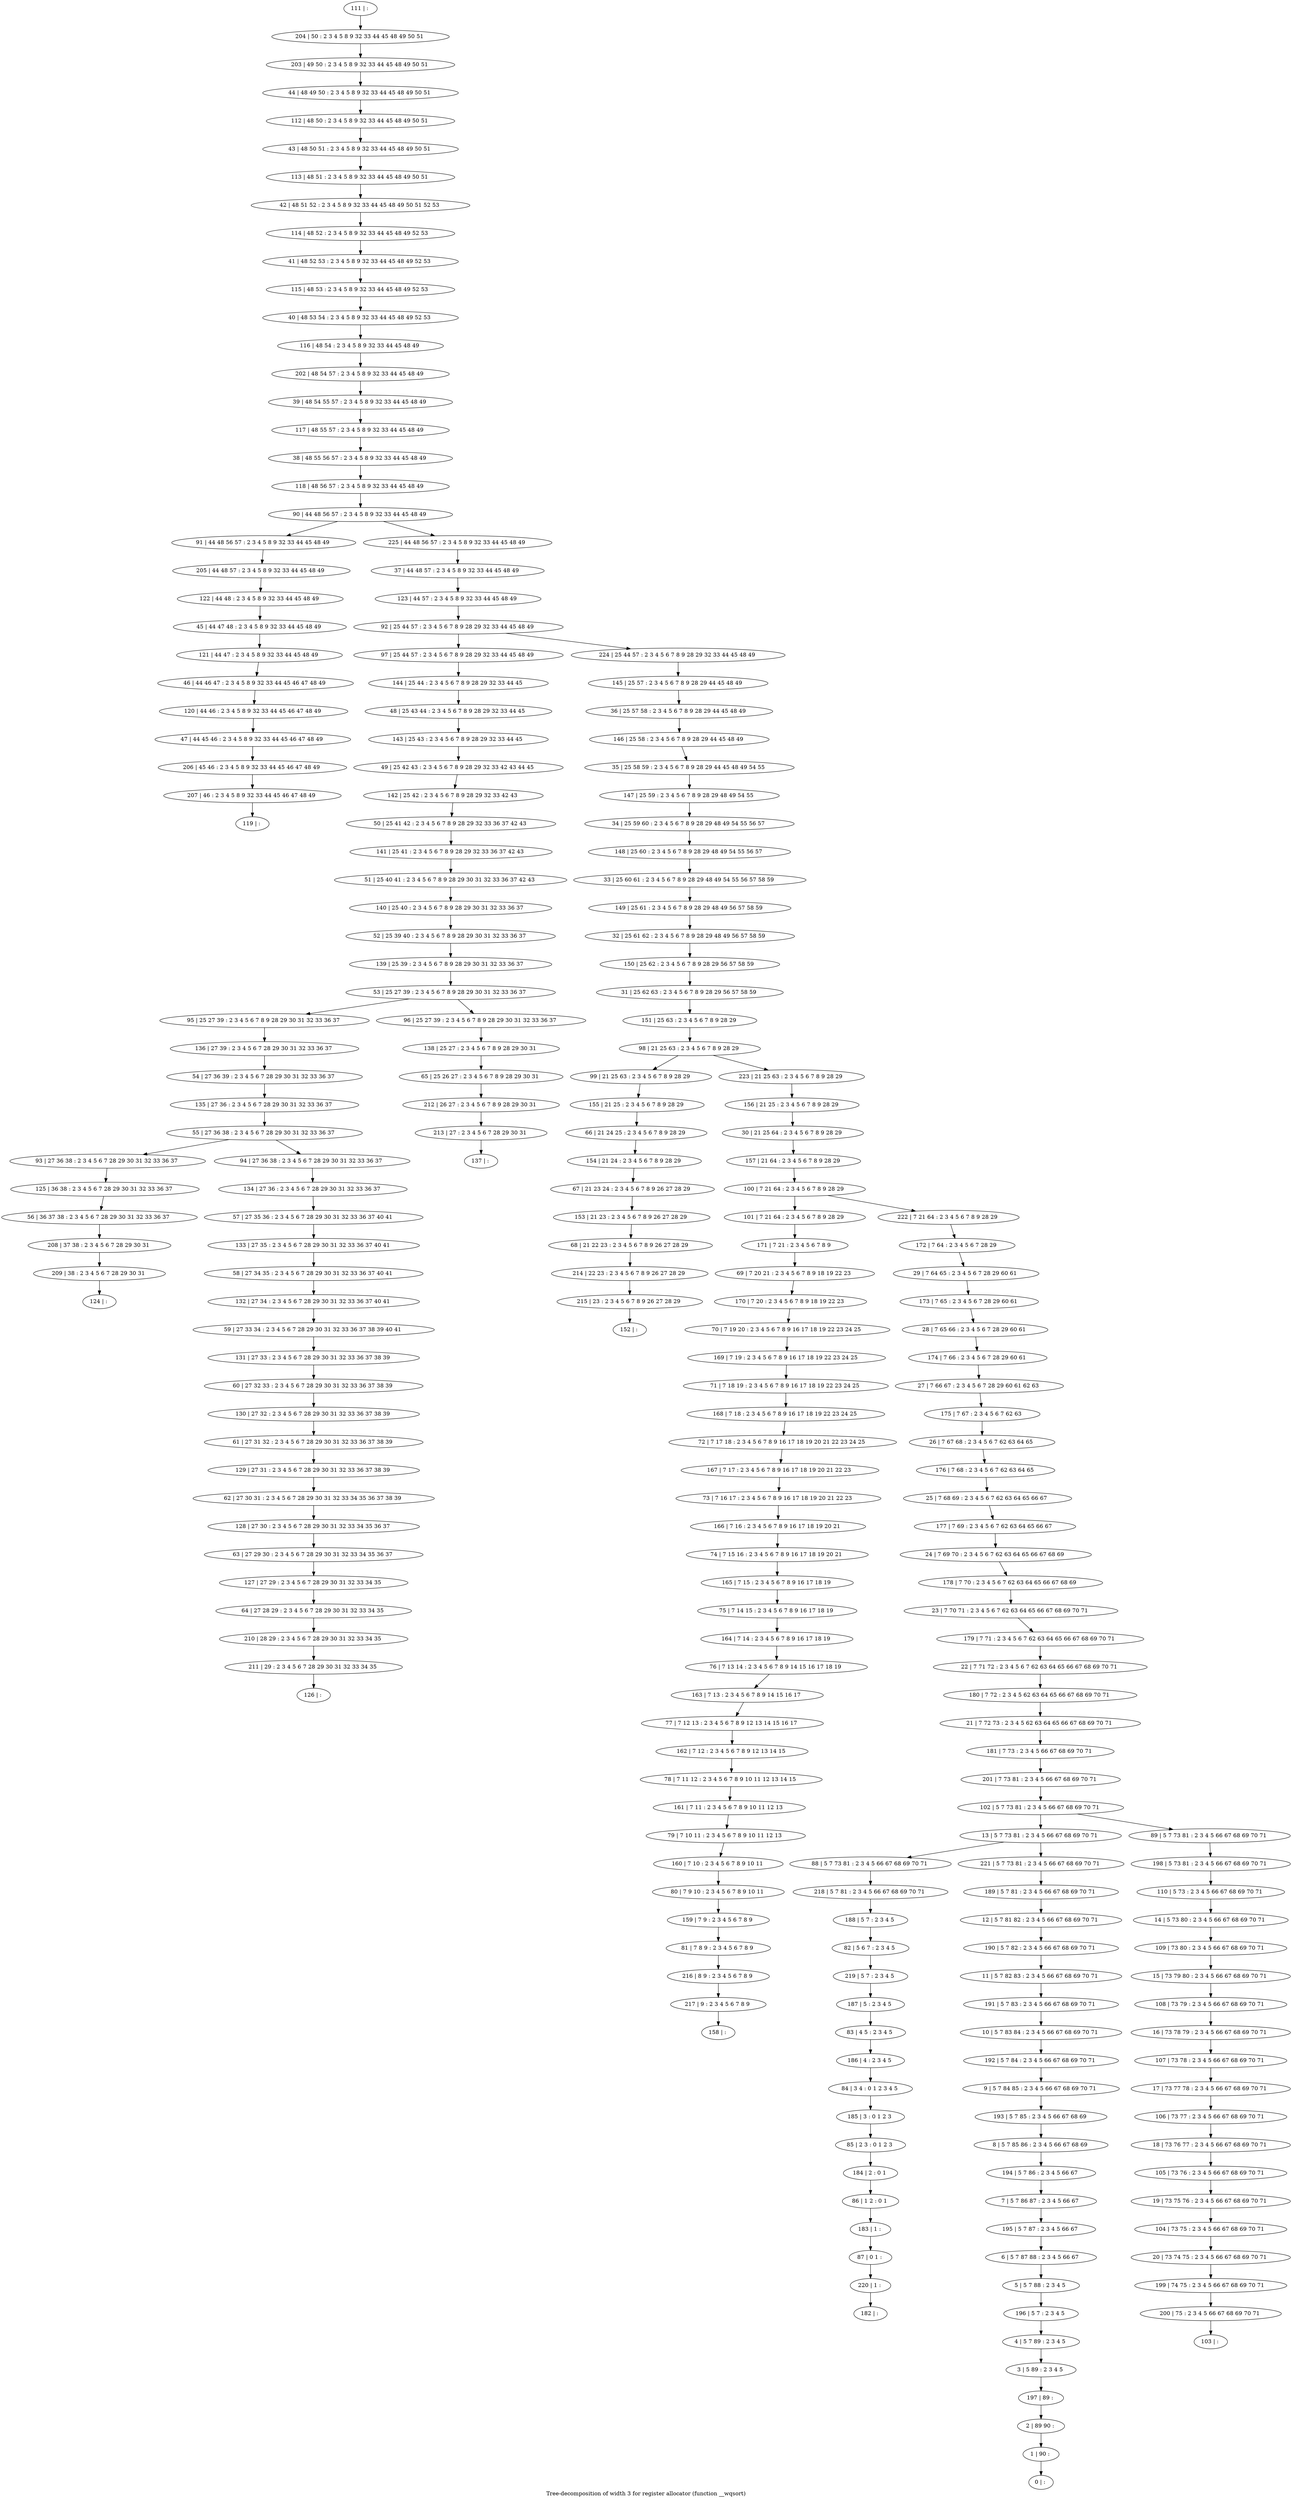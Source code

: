 digraph G {
graph [label="Tree-decomposition of width 3 for register allocator (function __wqsort)"]
0[label="0 | : "];
1[label="1 | 90 : "];
2[label="2 | 89 90 : "];
3[label="3 | 5 89 : 2 3 4 5 "];
4[label="4 | 5 7 89 : 2 3 4 5 "];
5[label="5 | 5 7 88 : 2 3 4 5 "];
6[label="6 | 5 7 87 88 : 2 3 4 5 66 67 "];
7[label="7 | 5 7 86 87 : 2 3 4 5 66 67 "];
8[label="8 | 5 7 85 86 : 2 3 4 5 66 67 68 69 "];
9[label="9 | 5 7 84 85 : 2 3 4 5 66 67 68 69 70 71 "];
10[label="10 | 5 7 83 84 : 2 3 4 5 66 67 68 69 70 71 "];
11[label="11 | 5 7 82 83 : 2 3 4 5 66 67 68 69 70 71 "];
12[label="12 | 5 7 81 82 : 2 3 4 5 66 67 68 69 70 71 "];
13[label="13 | 5 7 73 81 : 2 3 4 5 66 67 68 69 70 71 "];
14[label="14 | 5 73 80 : 2 3 4 5 66 67 68 69 70 71 "];
15[label="15 | 73 79 80 : 2 3 4 5 66 67 68 69 70 71 "];
16[label="16 | 73 78 79 : 2 3 4 5 66 67 68 69 70 71 "];
17[label="17 | 73 77 78 : 2 3 4 5 66 67 68 69 70 71 "];
18[label="18 | 73 76 77 : 2 3 4 5 66 67 68 69 70 71 "];
19[label="19 | 73 75 76 : 2 3 4 5 66 67 68 69 70 71 "];
20[label="20 | 73 74 75 : 2 3 4 5 66 67 68 69 70 71 "];
21[label="21 | 7 72 73 : 2 3 4 5 62 63 64 65 66 67 68 69 70 71 "];
22[label="22 | 7 71 72 : 2 3 4 5 6 7 62 63 64 65 66 67 68 69 70 71 "];
23[label="23 | 7 70 71 : 2 3 4 5 6 7 62 63 64 65 66 67 68 69 70 71 "];
24[label="24 | 7 69 70 : 2 3 4 5 6 7 62 63 64 65 66 67 68 69 "];
25[label="25 | 7 68 69 : 2 3 4 5 6 7 62 63 64 65 66 67 "];
26[label="26 | 7 67 68 : 2 3 4 5 6 7 62 63 64 65 "];
27[label="27 | 7 66 67 : 2 3 4 5 6 7 28 29 60 61 62 63 "];
28[label="28 | 7 65 66 : 2 3 4 5 6 7 28 29 60 61 "];
29[label="29 | 7 64 65 : 2 3 4 5 6 7 28 29 60 61 "];
30[label="30 | 21 25 64 : 2 3 4 5 6 7 8 9 28 29 "];
31[label="31 | 25 62 63 : 2 3 4 5 6 7 8 9 28 29 56 57 58 59 "];
32[label="32 | 25 61 62 : 2 3 4 5 6 7 8 9 28 29 48 49 56 57 58 59 "];
33[label="33 | 25 60 61 : 2 3 4 5 6 7 8 9 28 29 48 49 54 55 56 57 58 59 "];
34[label="34 | 25 59 60 : 2 3 4 5 6 7 8 9 28 29 48 49 54 55 56 57 "];
35[label="35 | 25 58 59 : 2 3 4 5 6 7 8 9 28 29 44 45 48 49 54 55 "];
36[label="36 | 25 57 58 : 2 3 4 5 6 7 8 9 28 29 44 45 48 49 "];
37[label="37 | 44 48 57 : 2 3 4 5 8 9 32 33 44 45 48 49 "];
38[label="38 | 48 55 56 57 : 2 3 4 5 8 9 32 33 44 45 48 49 "];
39[label="39 | 48 54 55 57 : 2 3 4 5 8 9 32 33 44 45 48 49 "];
40[label="40 | 48 53 54 : 2 3 4 5 8 9 32 33 44 45 48 49 52 53 "];
41[label="41 | 48 52 53 : 2 3 4 5 8 9 32 33 44 45 48 49 52 53 "];
42[label="42 | 48 51 52 : 2 3 4 5 8 9 32 33 44 45 48 49 50 51 52 53 "];
43[label="43 | 48 50 51 : 2 3 4 5 8 9 32 33 44 45 48 49 50 51 "];
44[label="44 | 48 49 50 : 2 3 4 5 8 9 32 33 44 45 48 49 50 51 "];
45[label="45 | 44 47 48 : 2 3 4 5 8 9 32 33 44 45 48 49 "];
46[label="46 | 44 46 47 : 2 3 4 5 8 9 32 33 44 45 46 47 48 49 "];
47[label="47 | 44 45 46 : 2 3 4 5 8 9 32 33 44 45 46 47 48 49 "];
48[label="48 | 25 43 44 : 2 3 4 5 6 7 8 9 28 29 32 33 44 45 "];
49[label="49 | 25 42 43 : 2 3 4 5 6 7 8 9 28 29 32 33 42 43 44 45 "];
50[label="50 | 25 41 42 : 2 3 4 5 6 7 8 9 28 29 32 33 36 37 42 43 "];
51[label="51 | 25 40 41 : 2 3 4 5 6 7 8 9 28 29 30 31 32 33 36 37 42 43 "];
52[label="52 | 25 39 40 : 2 3 4 5 6 7 8 9 28 29 30 31 32 33 36 37 "];
53[label="53 | 25 27 39 : 2 3 4 5 6 7 8 9 28 29 30 31 32 33 36 37 "];
54[label="54 | 27 36 39 : 2 3 4 5 6 7 28 29 30 31 32 33 36 37 "];
55[label="55 | 27 36 38 : 2 3 4 5 6 7 28 29 30 31 32 33 36 37 "];
56[label="56 | 36 37 38 : 2 3 4 5 6 7 28 29 30 31 32 33 36 37 "];
57[label="57 | 27 35 36 : 2 3 4 5 6 7 28 29 30 31 32 33 36 37 40 41 "];
58[label="58 | 27 34 35 : 2 3 4 5 6 7 28 29 30 31 32 33 36 37 40 41 "];
59[label="59 | 27 33 34 : 2 3 4 5 6 7 28 29 30 31 32 33 36 37 38 39 40 41 "];
60[label="60 | 27 32 33 : 2 3 4 5 6 7 28 29 30 31 32 33 36 37 38 39 "];
61[label="61 | 27 31 32 : 2 3 4 5 6 7 28 29 30 31 32 33 36 37 38 39 "];
62[label="62 | 27 30 31 : 2 3 4 5 6 7 28 29 30 31 32 33 34 35 36 37 38 39 "];
63[label="63 | 27 29 30 : 2 3 4 5 6 7 28 29 30 31 32 33 34 35 36 37 "];
64[label="64 | 27 28 29 : 2 3 4 5 6 7 28 29 30 31 32 33 34 35 "];
65[label="65 | 25 26 27 : 2 3 4 5 6 7 8 9 28 29 30 31 "];
66[label="66 | 21 24 25 : 2 3 4 5 6 7 8 9 28 29 "];
67[label="67 | 21 23 24 : 2 3 4 5 6 7 8 9 26 27 28 29 "];
68[label="68 | 21 22 23 : 2 3 4 5 6 7 8 9 26 27 28 29 "];
69[label="69 | 7 20 21 : 2 3 4 5 6 7 8 9 18 19 22 23 "];
70[label="70 | 7 19 20 : 2 3 4 5 6 7 8 9 16 17 18 19 22 23 24 25 "];
71[label="71 | 7 18 19 : 2 3 4 5 6 7 8 9 16 17 18 19 22 23 24 25 "];
72[label="72 | 7 17 18 : 2 3 4 5 6 7 8 9 16 17 18 19 20 21 22 23 24 25 "];
73[label="73 | 7 16 17 : 2 3 4 5 6 7 8 9 16 17 18 19 20 21 22 23 "];
74[label="74 | 7 15 16 : 2 3 4 5 6 7 8 9 16 17 18 19 20 21 "];
75[label="75 | 7 14 15 : 2 3 4 5 6 7 8 9 16 17 18 19 "];
76[label="76 | 7 13 14 : 2 3 4 5 6 7 8 9 14 15 16 17 18 19 "];
77[label="77 | 7 12 13 : 2 3 4 5 6 7 8 9 12 13 14 15 16 17 "];
78[label="78 | 7 11 12 : 2 3 4 5 6 7 8 9 10 11 12 13 14 15 "];
79[label="79 | 7 10 11 : 2 3 4 5 6 7 8 9 10 11 12 13 "];
80[label="80 | 7 9 10 : 2 3 4 5 6 7 8 9 10 11 "];
81[label="81 | 7 8 9 : 2 3 4 5 6 7 8 9 "];
82[label="82 | 5 6 7 : 2 3 4 5 "];
83[label="83 | 4 5 : 2 3 4 5 "];
84[label="84 | 3 4 : 0 1 2 3 4 5 "];
85[label="85 | 2 3 : 0 1 2 3 "];
86[label="86 | 1 2 : 0 1 "];
87[label="87 | 0 1 : "];
88[label="88 | 5 7 73 81 : 2 3 4 5 66 67 68 69 70 71 "];
89[label="89 | 5 7 73 81 : 2 3 4 5 66 67 68 69 70 71 "];
90[label="90 | 44 48 56 57 : 2 3 4 5 8 9 32 33 44 45 48 49 "];
91[label="91 | 44 48 56 57 : 2 3 4 5 8 9 32 33 44 45 48 49 "];
92[label="92 | 25 44 57 : 2 3 4 5 6 7 8 9 28 29 32 33 44 45 48 49 "];
93[label="93 | 27 36 38 : 2 3 4 5 6 7 28 29 30 31 32 33 36 37 "];
94[label="94 | 27 36 38 : 2 3 4 5 6 7 28 29 30 31 32 33 36 37 "];
95[label="95 | 25 27 39 : 2 3 4 5 6 7 8 9 28 29 30 31 32 33 36 37 "];
96[label="96 | 25 27 39 : 2 3 4 5 6 7 8 9 28 29 30 31 32 33 36 37 "];
97[label="97 | 25 44 57 : 2 3 4 5 6 7 8 9 28 29 32 33 44 45 48 49 "];
98[label="98 | 21 25 63 : 2 3 4 5 6 7 8 9 28 29 "];
99[label="99 | 21 25 63 : 2 3 4 5 6 7 8 9 28 29 "];
100[label="100 | 7 21 64 : 2 3 4 5 6 7 8 9 28 29 "];
101[label="101 | 7 21 64 : 2 3 4 5 6 7 8 9 28 29 "];
102[label="102 | 5 7 73 81 : 2 3 4 5 66 67 68 69 70 71 "];
103[label="103 | : "];
104[label="104 | 73 75 : 2 3 4 5 66 67 68 69 70 71 "];
105[label="105 | 73 76 : 2 3 4 5 66 67 68 69 70 71 "];
106[label="106 | 73 77 : 2 3 4 5 66 67 68 69 70 71 "];
107[label="107 | 73 78 : 2 3 4 5 66 67 68 69 70 71 "];
108[label="108 | 73 79 : 2 3 4 5 66 67 68 69 70 71 "];
109[label="109 | 73 80 : 2 3 4 5 66 67 68 69 70 71 "];
110[label="110 | 5 73 : 2 3 4 5 66 67 68 69 70 71 "];
111[label="111 | : "];
112[label="112 | 48 50 : 2 3 4 5 8 9 32 33 44 45 48 49 50 51 "];
113[label="113 | 48 51 : 2 3 4 5 8 9 32 33 44 45 48 49 50 51 "];
114[label="114 | 48 52 : 2 3 4 5 8 9 32 33 44 45 48 49 52 53 "];
115[label="115 | 48 53 : 2 3 4 5 8 9 32 33 44 45 48 49 52 53 "];
116[label="116 | 48 54 : 2 3 4 5 8 9 32 33 44 45 48 49 "];
117[label="117 | 48 55 57 : 2 3 4 5 8 9 32 33 44 45 48 49 "];
118[label="118 | 48 56 57 : 2 3 4 5 8 9 32 33 44 45 48 49 "];
119[label="119 | : "];
120[label="120 | 44 46 : 2 3 4 5 8 9 32 33 44 45 46 47 48 49 "];
121[label="121 | 44 47 : 2 3 4 5 8 9 32 33 44 45 48 49 "];
122[label="122 | 44 48 : 2 3 4 5 8 9 32 33 44 45 48 49 "];
123[label="123 | 44 57 : 2 3 4 5 8 9 32 33 44 45 48 49 "];
124[label="124 | : "];
125[label="125 | 36 38 : 2 3 4 5 6 7 28 29 30 31 32 33 36 37 "];
126[label="126 | : "];
127[label="127 | 27 29 : 2 3 4 5 6 7 28 29 30 31 32 33 34 35 "];
128[label="128 | 27 30 : 2 3 4 5 6 7 28 29 30 31 32 33 34 35 36 37 "];
129[label="129 | 27 31 : 2 3 4 5 6 7 28 29 30 31 32 33 36 37 38 39 "];
130[label="130 | 27 32 : 2 3 4 5 6 7 28 29 30 31 32 33 36 37 38 39 "];
131[label="131 | 27 33 : 2 3 4 5 6 7 28 29 30 31 32 33 36 37 38 39 "];
132[label="132 | 27 34 : 2 3 4 5 6 7 28 29 30 31 32 33 36 37 40 41 "];
133[label="133 | 27 35 : 2 3 4 5 6 7 28 29 30 31 32 33 36 37 40 41 "];
134[label="134 | 27 36 : 2 3 4 5 6 7 28 29 30 31 32 33 36 37 "];
135[label="135 | 27 36 : 2 3 4 5 6 7 28 29 30 31 32 33 36 37 "];
136[label="136 | 27 39 : 2 3 4 5 6 7 28 29 30 31 32 33 36 37 "];
137[label="137 | : "];
138[label="138 | 25 27 : 2 3 4 5 6 7 8 9 28 29 30 31 "];
139[label="139 | 25 39 : 2 3 4 5 6 7 8 9 28 29 30 31 32 33 36 37 "];
140[label="140 | 25 40 : 2 3 4 5 6 7 8 9 28 29 30 31 32 33 36 37 "];
141[label="141 | 25 41 : 2 3 4 5 6 7 8 9 28 29 32 33 36 37 42 43 "];
142[label="142 | 25 42 : 2 3 4 5 6 7 8 9 28 29 32 33 42 43 "];
143[label="143 | 25 43 : 2 3 4 5 6 7 8 9 28 29 32 33 44 45 "];
144[label="144 | 25 44 : 2 3 4 5 6 7 8 9 28 29 32 33 44 45 "];
145[label="145 | 25 57 : 2 3 4 5 6 7 8 9 28 29 44 45 48 49 "];
146[label="146 | 25 58 : 2 3 4 5 6 7 8 9 28 29 44 45 48 49 "];
147[label="147 | 25 59 : 2 3 4 5 6 7 8 9 28 29 48 49 54 55 "];
148[label="148 | 25 60 : 2 3 4 5 6 7 8 9 28 29 48 49 54 55 56 57 "];
149[label="149 | 25 61 : 2 3 4 5 6 7 8 9 28 29 48 49 56 57 58 59 "];
150[label="150 | 25 62 : 2 3 4 5 6 7 8 9 28 29 56 57 58 59 "];
151[label="151 | 25 63 : 2 3 4 5 6 7 8 9 28 29 "];
152[label="152 | : "];
153[label="153 | 21 23 : 2 3 4 5 6 7 8 9 26 27 28 29 "];
154[label="154 | 21 24 : 2 3 4 5 6 7 8 9 28 29 "];
155[label="155 | 21 25 : 2 3 4 5 6 7 8 9 28 29 "];
156[label="156 | 21 25 : 2 3 4 5 6 7 8 9 28 29 "];
157[label="157 | 21 64 : 2 3 4 5 6 7 8 9 28 29 "];
158[label="158 | : "];
159[label="159 | 7 9 : 2 3 4 5 6 7 8 9 "];
160[label="160 | 7 10 : 2 3 4 5 6 7 8 9 10 11 "];
161[label="161 | 7 11 : 2 3 4 5 6 7 8 9 10 11 12 13 "];
162[label="162 | 7 12 : 2 3 4 5 6 7 8 9 12 13 14 15 "];
163[label="163 | 7 13 : 2 3 4 5 6 7 8 9 14 15 16 17 "];
164[label="164 | 7 14 : 2 3 4 5 6 7 8 9 16 17 18 19 "];
165[label="165 | 7 15 : 2 3 4 5 6 7 8 9 16 17 18 19 "];
166[label="166 | 7 16 : 2 3 4 5 6 7 8 9 16 17 18 19 20 21 "];
167[label="167 | 7 17 : 2 3 4 5 6 7 8 9 16 17 18 19 20 21 22 23 "];
168[label="168 | 7 18 : 2 3 4 5 6 7 8 9 16 17 18 19 22 23 24 25 "];
169[label="169 | 7 19 : 2 3 4 5 6 7 8 9 16 17 18 19 22 23 24 25 "];
170[label="170 | 7 20 : 2 3 4 5 6 7 8 9 18 19 22 23 "];
171[label="171 | 7 21 : 2 3 4 5 6 7 8 9 "];
172[label="172 | 7 64 : 2 3 4 5 6 7 28 29 "];
173[label="173 | 7 65 : 2 3 4 5 6 7 28 29 60 61 "];
174[label="174 | 7 66 : 2 3 4 5 6 7 28 29 60 61 "];
175[label="175 | 7 67 : 2 3 4 5 6 7 62 63 "];
176[label="176 | 7 68 : 2 3 4 5 6 7 62 63 64 65 "];
177[label="177 | 7 69 : 2 3 4 5 6 7 62 63 64 65 66 67 "];
178[label="178 | 7 70 : 2 3 4 5 6 7 62 63 64 65 66 67 68 69 "];
179[label="179 | 7 71 : 2 3 4 5 6 7 62 63 64 65 66 67 68 69 70 71 "];
180[label="180 | 7 72 : 2 3 4 5 62 63 64 65 66 67 68 69 70 71 "];
181[label="181 | 7 73 : 2 3 4 5 66 67 68 69 70 71 "];
182[label="182 | : "];
183[label="183 | 1 : "];
184[label="184 | 2 : 0 1 "];
185[label="185 | 3 : 0 1 2 3 "];
186[label="186 | 4 : 2 3 4 5 "];
187[label="187 | 5 : 2 3 4 5 "];
188[label="188 | 5 7 : 2 3 4 5 "];
189[label="189 | 5 7 81 : 2 3 4 5 66 67 68 69 70 71 "];
190[label="190 | 5 7 82 : 2 3 4 5 66 67 68 69 70 71 "];
191[label="191 | 5 7 83 : 2 3 4 5 66 67 68 69 70 71 "];
192[label="192 | 5 7 84 : 2 3 4 5 66 67 68 69 70 71 "];
193[label="193 | 5 7 85 : 2 3 4 5 66 67 68 69 "];
194[label="194 | 5 7 86 : 2 3 4 5 66 67 "];
195[label="195 | 5 7 87 : 2 3 4 5 66 67 "];
196[label="196 | 5 7 : 2 3 4 5 "];
197[label="197 | 89 : "];
198[label="198 | 5 73 81 : 2 3 4 5 66 67 68 69 70 71 "];
199[label="199 | 74 75 : 2 3 4 5 66 67 68 69 70 71 "];
200[label="200 | 75 : 2 3 4 5 66 67 68 69 70 71 "];
201[label="201 | 7 73 81 : 2 3 4 5 66 67 68 69 70 71 "];
202[label="202 | 48 54 57 : 2 3 4 5 8 9 32 33 44 45 48 49 "];
203[label="203 | 49 50 : 2 3 4 5 8 9 32 33 44 45 48 49 50 51 "];
204[label="204 | 50 : 2 3 4 5 8 9 32 33 44 45 48 49 50 51 "];
205[label="205 | 44 48 57 : 2 3 4 5 8 9 32 33 44 45 48 49 "];
206[label="206 | 45 46 : 2 3 4 5 8 9 32 33 44 45 46 47 48 49 "];
207[label="207 | 46 : 2 3 4 5 8 9 32 33 44 45 46 47 48 49 "];
208[label="208 | 37 38 : 2 3 4 5 6 7 28 29 30 31 "];
209[label="209 | 38 : 2 3 4 5 6 7 28 29 30 31 "];
210[label="210 | 28 29 : 2 3 4 5 6 7 28 29 30 31 32 33 34 35 "];
211[label="211 | 29 : 2 3 4 5 6 7 28 29 30 31 32 33 34 35 "];
212[label="212 | 26 27 : 2 3 4 5 6 7 8 9 28 29 30 31 "];
213[label="213 | 27 : 2 3 4 5 6 7 28 29 30 31 "];
214[label="214 | 22 23 : 2 3 4 5 6 7 8 9 26 27 28 29 "];
215[label="215 | 23 : 2 3 4 5 6 7 8 9 26 27 28 29 "];
216[label="216 | 8 9 : 2 3 4 5 6 7 8 9 "];
217[label="217 | 9 : 2 3 4 5 6 7 8 9 "];
218[label="218 | 5 7 81 : 2 3 4 5 66 67 68 69 70 71 "];
219[label="219 | 5 7 : 2 3 4 5 "];
220[label="220 | 1 : "];
221[label="221 | 5 7 73 81 : 2 3 4 5 66 67 68 69 70 71 "];
222[label="222 | 7 21 64 : 2 3 4 5 6 7 8 9 28 29 "];
223[label="223 | 21 25 63 : 2 3 4 5 6 7 8 9 28 29 "];
224[label="224 | 25 44 57 : 2 3 4 5 6 7 8 9 28 29 32 33 44 45 48 49 "];
225[label="225 | 44 48 56 57 : 2 3 4 5 8 9 32 33 44 45 48 49 "];
13->88 ;
55->93 ;
55->94 ;
53->95 ;
53->96 ;
104->20 ;
19->104 ;
105->19 ;
18->105 ;
106->18 ;
17->106 ;
107->17 ;
16->107 ;
108->16 ;
15->108 ;
109->15 ;
14->109 ;
110->14 ;
120->47 ;
46->120 ;
121->46 ;
45->121 ;
122->45 ;
125->56 ;
93->125 ;
127->64 ;
63->127 ;
128->63 ;
62->128 ;
129->62 ;
61->129 ;
130->61 ;
60->130 ;
131->60 ;
59->131 ;
132->59 ;
58->132 ;
133->58 ;
57->133 ;
134->57 ;
94->134 ;
135->55 ;
54->135 ;
136->54 ;
95->136 ;
138->65 ;
96->138 ;
139->53 ;
52->139 ;
140->52 ;
51->140 ;
141->51 ;
50->141 ;
142->50 ;
49->142 ;
143->49 ;
48->143 ;
144->48 ;
97->144 ;
153->68 ;
67->153 ;
154->67 ;
66->154 ;
155->66 ;
99->155 ;
159->81 ;
80->159 ;
160->80 ;
79->160 ;
161->79 ;
78->161 ;
162->78 ;
77->162 ;
163->77 ;
76->163 ;
164->76 ;
75->164 ;
165->75 ;
74->165 ;
166->74 ;
73->166 ;
167->73 ;
72->167 ;
168->72 ;
71->168 ;
169->71 ;
70->169 ;
170->70 ;
69->170 ;
171->69 ;
101->171 ;
183->87 ;
86->183 ;
184->86 ;
85->184 ;
185->85 ;
84->185 ;
186->84 ;
83->186 ;
187->83 ;
188->82 ;
198->110 ;
89->198 ;
20->199 ;
200->103 ;
199->200 ;
205->122 ;
91->205 ;
47->206 ;
207->119 ;
206->207 ;
56->208 ;
209->124 ;
208->209 ;
64->210 ;
211->126 ;
210->211 ;
65->212 ;
213->137 ;
212->213 ;
68->214 ;
215->152 ;
214->215 ;
81->216 ;
217->158 ;
216->217 ;
218->188 ;
88->218 ;
219->187 ;
82->219 ;
220->182 ;
87->220 ;
111->204 ;
204->203 ;
203->44 ;
44->112 ;
112->43 ;
43->113 ;
113->42 ;
42->114 ;
114->41 ;
41->115 ;
115->40 ;
40->116 ;
116->202 ;
202->39 ;
39->117 ;
117->38 ;
38->118 ;
118->90 ;
37->123 ;
123->92 ;
145->36 ;
36->146 ;
146->35 ;
35->147 ;
147->34 ;
34->148 ;
148->33 ;
33->149 ;
149->32 ;
32->150 ;
150->31 ;
31->151 ;
151->98 ;
156->30 ;
30->157 ;
157->100 ;
172->29 ;
29->173 ;
173->28 ;
28->174 ;
174->27 ;
27->175 ;
175->26 ;
26->176 ;
176->25 ;
25->177 ;
177->24 ;
24->178 ;
178->23 ;
23->179 ;
179->22 ;
22->180 ;
180->21 ;
21->181 ;
181->201 ;
201->102 ;
189->12 ;
12->190 ;
190->11 ;
11->191 ;
191->10 ;
10->192 ;
192->9 ;
9->193 ;
193->8 ;
8->194 ;
194->7 ;
7->195 ;
195->6 ;
6->5 ;
5->196 ;
196->4 ;
4->3 ;
3->197 ;
197->2 ;
2->1 ;
1->0 ;
221->189 ;
13->221 ;
222->172 ;
223->156 ;
224->145 ;
225->37 ;
102->89 ;
102->13 ;
100->101 ;
100->222 ;
98->99 ;
98->223 ;
92->97 ;
92->224 ;
90->91 ;
90->225 ;
}
